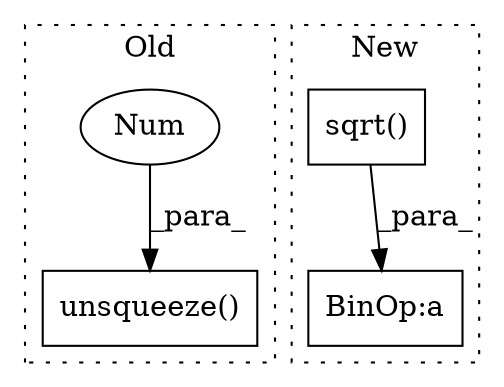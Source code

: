 digraph G {
subgraph cluster0 {
1 [label="unsqueeze()" a="75" s="5421,5449" l="26,1" shape="box"];
3 [label="Num" a="76" s="5447" l="2" shape="ellipse"];
label = "Old";
style="dotted";
}
subgraph cluster1 {
2 [label="sqrt()" a="75" s="2238" l="16" shape="box"];
4 [label="BinOp:a" a="82" s="2235" l="3" shape="box"];
label = "New";
style="dotted";
}
2 -> 4 [label="_para_"];
3 -> 1 [label="_para_"];
}